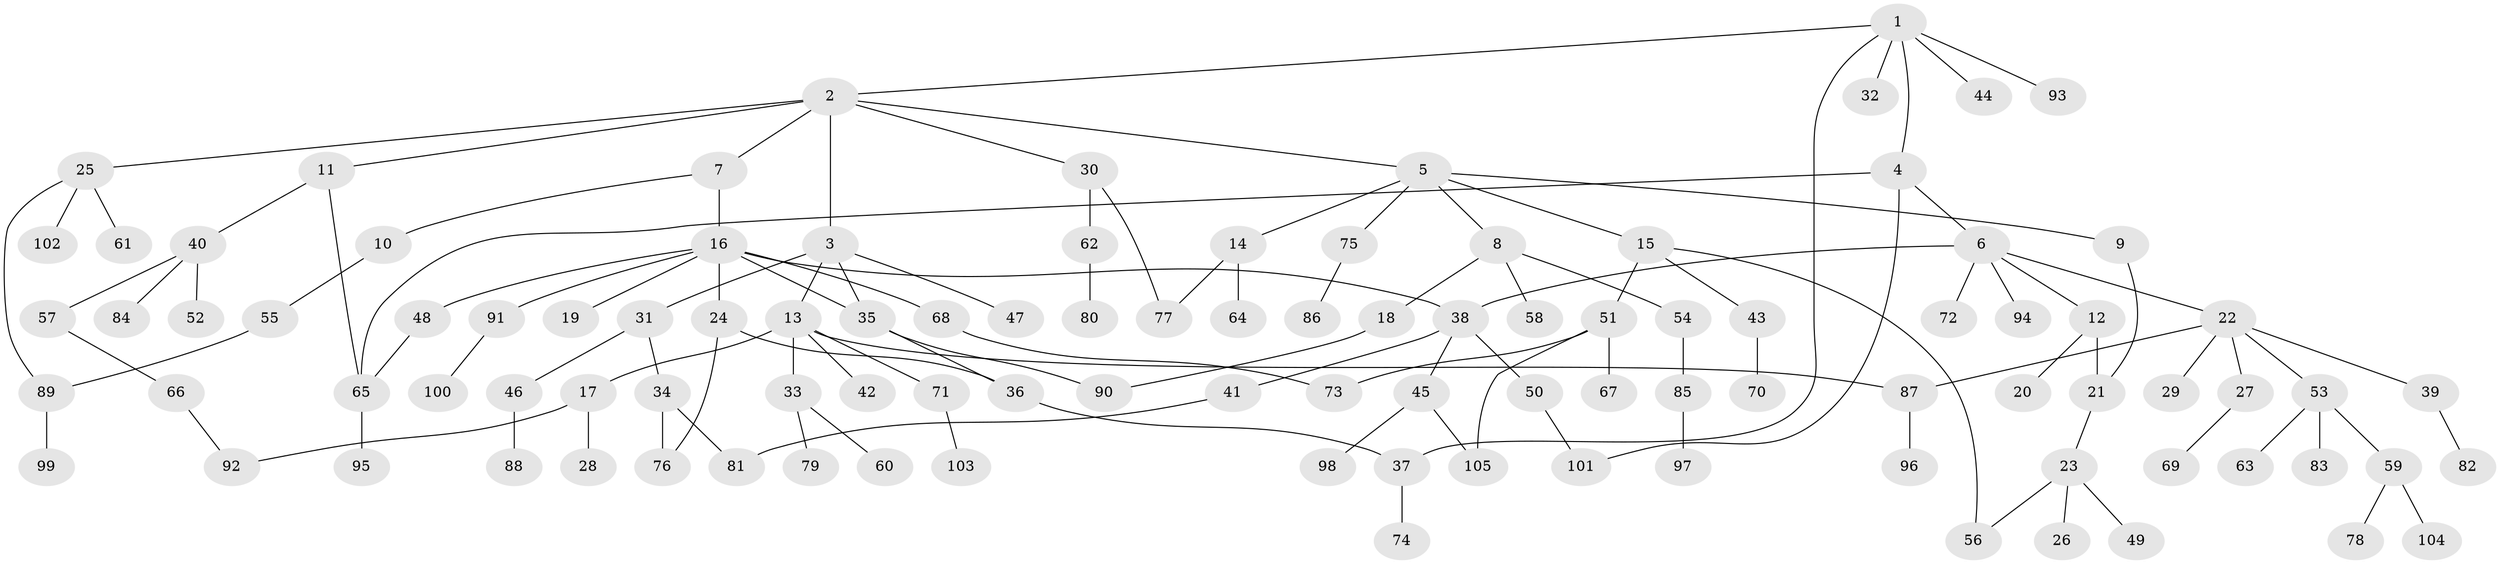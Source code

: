 // Generated by graph-tools (version 1.1) at 2025/41/03/09/25 04:41:18]
// undirected, 105 vertices, 122 edges
graph export_dot {
graph [start="1"]
  node [color=gray90,style=filled];
  1;
  2;
  3;
  4;
  5;
  6;
  7;
  8;
  9;
  10;
  11;
  12;
  13;
  14;
  15;
  16;
  17;
  18;
  19;
  20;
  21;
  22;
  23;
  24;
  25;
  26;
  27;
  28;
  29;
  30;
  31;
  32;
  33;
  34;
  35;
  36;
  37;
  38;
  39;
  40;
  41;
  42;
  43;
  44;
  45;
  46;
  47;
  48;
  49;
  50;
  51;
  52;
  53;
  54;
  55;
  56;
  57;
  58;
  59;
  60;
  61;
  62;
  63;
  64;
  65;
  66;
  67;
  68;
  69;
  70;
  71;
  72;
  73;
  74;
  75;
  76;
  77;
  78;
  79;
  80;
  81;
  82;
  83;
  84;
  85;
  86;
  87;
  88;
  89;
  90;
  91;
  92;
  93;
  94;
  95;
  96;
  97;
  98;
  99;
  100;
  101;
  102;
  103;
  104;
  105;
  1 -- 2;
  1 -- 4;
  1 -- 32;
  1 -- 37;
  1 -- 44;
  1 -- 93;
  2 -- 3;
  2 -- 5;
  2 -- 7;
  2 -- 11;
  2 -- 25;
  2 -- 30;
  3 -- 13;
  3 -- 31;
  3 -- 47;
  3 -- 35;
  4 -- 6;
  4 -- 101;
  4 -- 65;
  5 -- 8;
  5 -- 9;
  5 -- 14;
  5 -- 15;
  5 -- 75;
  6 -- 12;
  6 -- 22;
  6 -- 38;
  6 -- 72;
  6 -- 94;
  7 -- 10;
  7 -- 16;
  8 -- 18;
  8 -- 54;
  8 -- 58;
  9 -- 21;
  10 -- 55;
  11 -- 40;
  11 -- 65;
  12 -- 20;
  12 -- 21;
  13 -- 17;
  13 -- 33;
  13 -- 42;
  13 -- 71;
  13 -- 87;
  14 -- 64;
  14 -- 77;
  15 -- 43;
  15 -- 51;
  15 -- 56;
  16 -- 19;
  16 -- 24;
  16 -- 35;
  16 -- 48;
  16 -- 68;
  16 -- 91;
  16 -- 38;
  17 -- 28;
  17 -- 92;
  18 -- 90;
  21 -- 23;
  22 -- 27;
  22 -- 29;
  22 -- 39;
  22 -- 53;
  22 -- 87;
  23 -- 26;
  23 -- 49;
  23 -- 56;
  24 -- 36;
  24 -- 76;
  25 -- 61;
  25 -- 102;
  25 -- 89;
  27 -- 69;
  30 -- 62;
  30 -- 77;
  31 -- 34;
  31 -- 46;
  33 -- 60;
  33 -- 79;
  34 -- 76;
  34 -- 81;
  35 -- 90;
  35 -- 36;
  36 -- 37;
  37 -- 74;
  38 -- 41;
  38 -- 45;
  38 -- 50;
  39 -- 82;
  40 -- 52;
  40 -- 57;
  40 -- 84;
  41 -- 81;
  43 -- 70;
  45 -- 98;
  45 -- 105;
  46 -- 88;
  48 -- 65;
  50 -- 101;
  51 -- 67;
  51 -- 73;
  51 -- 105;
  53 -- 59;
  53 -- 63;
  53 -- 83;
  54 -- 85;
  55 -- 89;
  57 -- 66;
  59 -- 78;
  59 -- 104;
  62 -- 80;
  65 -- 95;
  66 -- 92;
  68 -- 73;
  71 -- 103;
  75 -- 86;
  85 -- 97;
  87 -- 96;
  89 -- 99;
  91 -- 100;
}

